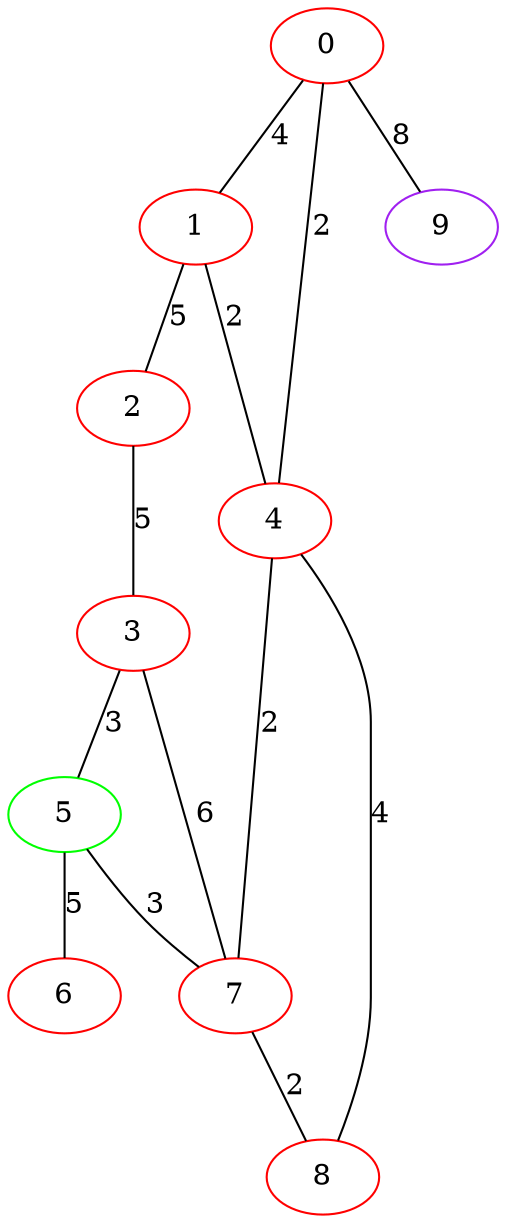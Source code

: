 graph "" {
0 [color=red, weight=1];
1 [color=red, weight=1];
2 [color=red, weight=1];
3 [color=red, weight=1];
4 [color=red, weight=1];
5 [color=green, weight=2];
6 [color=red, weight=1];
7 [color=red, weight=1];
8 [color=red, weight=1];
9 [color=purple, weight=4];
0 -- 1  [key=0, label=4];
0 -- 4  [key=0, label=2];
0 -- 9  [key=0, label=8];
1 -- 2  [key=0, label=5];
1 -- 4  [key=0, label=2];
2 -- 3  [key=0, label=5];
3 -- 5  [key=0, label=3];
3 -- 7  [key=0, label=6];
4 -- 8  [key=0, label=4];
4 -- 7  [key=0, label=2];
5 -- 6  [key=0, label=5];
5 -- 7  [key=0, label=3];
7 -- 8  [key=0, label=2];
}
